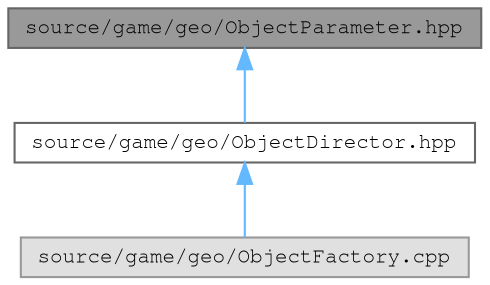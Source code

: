 digraph "source/game/geo/ObjectParameter.hpp"
{
 // LATEX_PDF_SIZE
  bgcolor="transparent";
  edge [fontname=FreeMono,fontsize=10,labelfontname=FreeMono,labelfontsize=10];
  node [fontname=FreeMono,fontsize=10,shape=box,height=0.2,width=0.4];
  Node1 [label="source/game/geo/ObjectParameter.hpp",height=0.2,width=0.4,color="gray40", fillcolor="grey60", style="filled", fontcolor="black",tooltip="Manages the object flow (parameters)!"];
  Node1 -> Node2 [dir="back",color="steelblue1",style="solid"];
  Node2 [label="source/game/geo/ObjectDirector.hpp",height=0.2,width=0.4,color="grey40", fillcolor="white", style="filled",URL="$_object_director_8hpp.html",tooltip="Manages the objects and related tables!"];
  Node2 -> Node3 [dir="back",color="steelblue1",style="solid"];
  Node3 [label="source/game/geo/ObjectFactory.cpp",height=0.2,width=0.4,color="grey60", fillcolor="#E0E0E0", style="filled",tooltip=" "];
}
